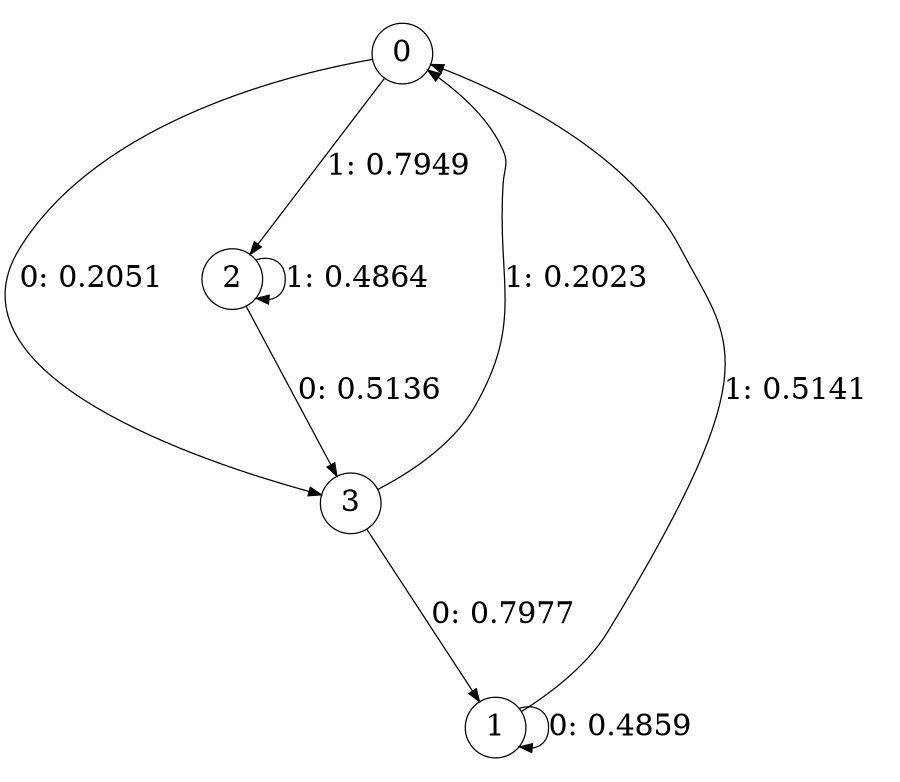 digraph "ch21randomL2" {
size = "6,8.5";
ratio = "fill";
node [shape = circle];
node [fontsize = 24];
edge [fontsize = 24];
0 -> 3 [label = "0: 0.2051   "];
0 -> 2 [label = "1: 0.7949   "];
1 -> 1 [label = "0: 0.4859   "];
1 -> 0 [label = "1: 0.5141   "];
2 -> 3 [label = "0: 0.5136   "];
2 -> 2 [label = "1: 0.4864   "];
3 -> 1 [label = "0: 0.7977   "];
3 -> 0 [label = "1: 0.2023   "];
}